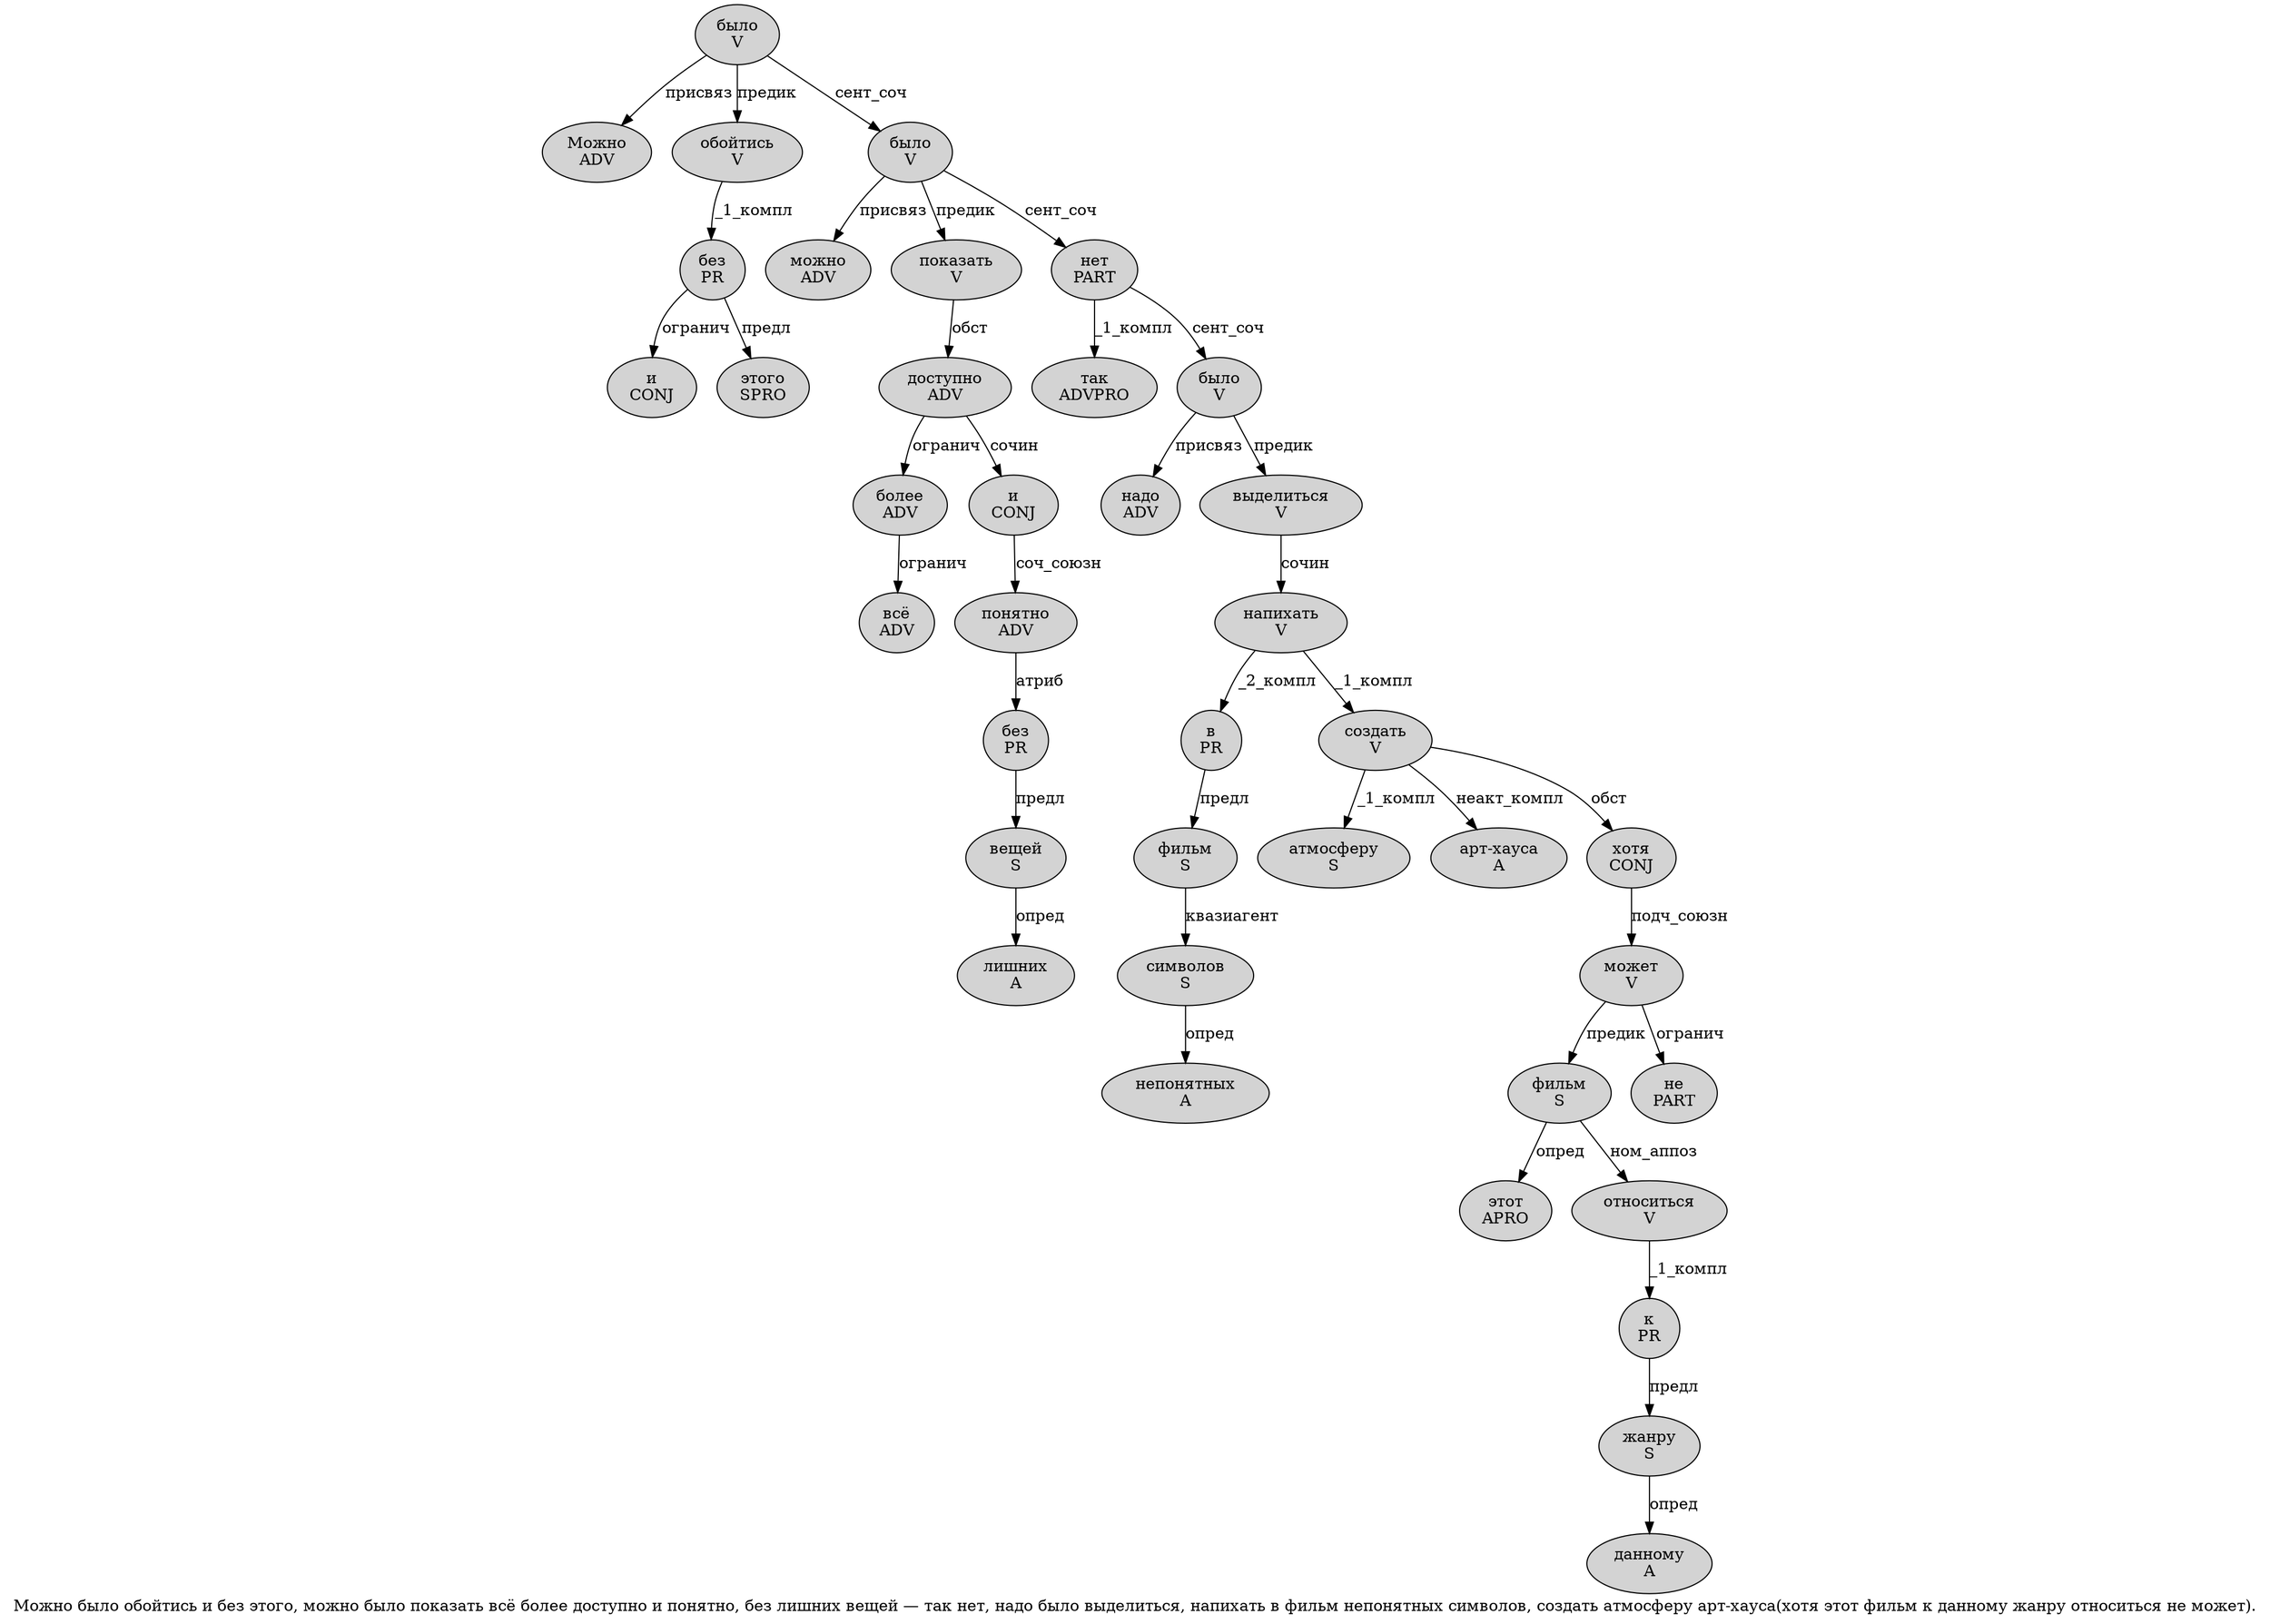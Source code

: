 digraph SENTENCE_2494 {
	graph [label="Можно было обойтись и без этого, можно было показать всё более доступно и понятно, без лишних вещей — так нет, надо было выделиться, напихать в фильм непонятных символов, создать атмосферу арт-хауса(хотя этот фильм к данному жанру относиться не может)."]
	node [style=filled]
		0 [label="Можно
ADV" color="" fillcolor=lightgray penwidth=1 shape=ellipse]
		1 [label="было
V" color="" fillcolor=lightgray penwidth=1 shape=ellipse]
		2 [label="обойтись
V" color="" fillcolor=lightgray penwidth=1 shape=ellipse]
		3 [label="и
CONJ" color="" fillcolor=lightgray penwidth=1 shape=ellipse]
		4 [label="без
PR" color="" fillcolor=lightgray penwidth=1 shape=ellipse]
		5 [label="этого
SPRO" color="" fillcolor=lightgray penwidth=1 shape=ellipse]
		7 [label="можно
ADV" color="" fillcolor=lightgray penwidth=1 shape=ellipse]
		8 [label="было
V" color="" fillcolor=lightgray penwidth=1 shape=ellipse]
		9 [label="показать
V" color="" fillcolor=lightgray penwidth=1 shape=ellipse]
		10 [label="всё
ADV" color="" fillcolor=lightgray penwidth=1 shape=ellipse]
		11 [label="более
ADV" color="" fillcolor=lightgray penwidth=1 shape=ellipse]
		12 [label="доступно
ADV" color="" fillcolor=lightgray penwidth=1 shape=ellipse]
		13 [label="и
CONJ" color="" fillcolor=lightgray penwidth=1 shape=ellipse]
		14 [label="понятно
ADV" color="" fillcolor=lightgray penwidth=1 shape=ellipse]
		16 [label="без
PR" color="" fillcolor=lightgray penwidth=1 shape=ellipse]
		17 [label="лишних
A" color="" fillcolor=lightgray penwidth=1 shape=ellipse]
		18 [label="вещей
S" color="" fillcolor=lightgray penwidth=1 shape=ellipse]
		20 [label="так
ADVPRO" color="" fillcolor=lightgray penwidth=1 shape=ellipse]
		21 [label="нет
PART" color="" fillcolor=lightgray penwidth=1 shape=ellipse]
		23 [label="надо
ADV" color="" fillcolor=lightgray penwidth=1 shape=ellipse]
		24 [label="было
V" color="" fillcolor=lightgray penwidth=1 shape=ellipse]
		25 [label="выделиться
V" color="" fillcolor=lightgray penwidth=1 shape=ellipse]
		27 [label="напихать
V" color="" fillcolor=lightgray penwidth=1 shape=ellipse]
		28 [label="в
PR" color="" fillcolor=lightgray penwidth=1 shape=ellipse]
		29 [label="фильм
S" color="" fillcolor=lightgray penwidth=1 shape=ellipse]
		30 [label="непонятных
A" color="" fillcolor=lightgray penwidth=1 shape=ellipse]
		31 [label="символов
S" color="" fillcolor=lightgray penwidth=1 shape=ellipse]
		33 [label="создать
V" color="" fillcolor=lightgray penwidth=1 shape=ellipse]
		34 [label="атмосферу
S" color="" fillcolor=lightgray penwidth=1 shape=ellipse]
		35 [label="арт-хауса
A" color="" fillcolor=lightgray penwidth=1 shape=ellipse]
		37 [label="хотя
CONJ" color="" fillcolor=lightgray penwidth=1 shape=ellipse]
		38 [label="этот
APRO" color="" fillcolor=lightgray penwidth=1 shape=ellipse]
		39 [label="фильм
S" color="" fillcolor=lightgray penwidth=1 shape=ellipse]
		40 [label="к
PR" color="" fillcolor=lightgray penwidth=1 shape=ellipse]
		41 [label="данному
A" color="" fillcolor=lightgray penwidth=1 shape=ellipse]
		42 [label="жанру
S" color="" fillcolor=lightgray penwidth=1 shape=ellipse]
		43 [label="относиться
V" color="" fillcolor=lightgray penwidth=1 shape=ellipse]
		44 [label="не
PART" color="" fillcolor=lightgray penwidth=1 shape=ellipse]
		45 [label="может
V" color="" fillcolor=lightgray penwidth=1 shape=ellipse]
			4 -> 3 [label="огранич"]
			4 -> 5 [label="предл"]
			29 -> 31 [label="квазиагент"]
			24 -> 23 [label="присвяз"]
			24 -> 25 [label="предик"]
			25 -> 27 [label="сочин"]
			42 -> 41 [label="опред"]
			21 -> 20 [label="_1_компл"]
			21 -> 24 [label="сент_соч"]
			12 -> 11 [label="огранич"]
			12 -> 13 [label="сочин"]
			33 -> 34 [label="_1_компл"]
			33 -> 35 [label="неакт_компл"]
			33 -> 37 [label="обст"]
			8 -> 7 [label="присвяз"]
			8 -> 9 [label="предик"]
			8 -> 21 [label="сент_соч"]
			39 -> 38 [label="опред"]
			39 -> 43 [label="ном_аппоз"]
			31 -> 30 [label="опред"]
			27 -> 28 [label="_2_компл"]
			27 -> 33 [label="_1_компл"]
			40 -> 42 [label="предл"]
			13 -> 14 [label="соч_союзн"]
			45 -> 39 [label="предик"]
			45 -> 44 [label="огранич"]
			14 -> 16 [label="атриб"]
			9 -> 12 [label="обст"]
			1 -> 0 [label="присвяз"]
			1 -> 2 [label="предик"]
			1 -> 8 [label="сент_соч"]
			11 -> 10 [label="огранич"]
			2 -> 4 [label="_1_компл"]
			37 -> 45 [label="подч_союзн"]
			28 -> 29 [label="предл"]
			43 -> 40 [label="_1_компл"]
			18 -> 17 [label="опред"]
			16 -> 18 [label="предл"]
}